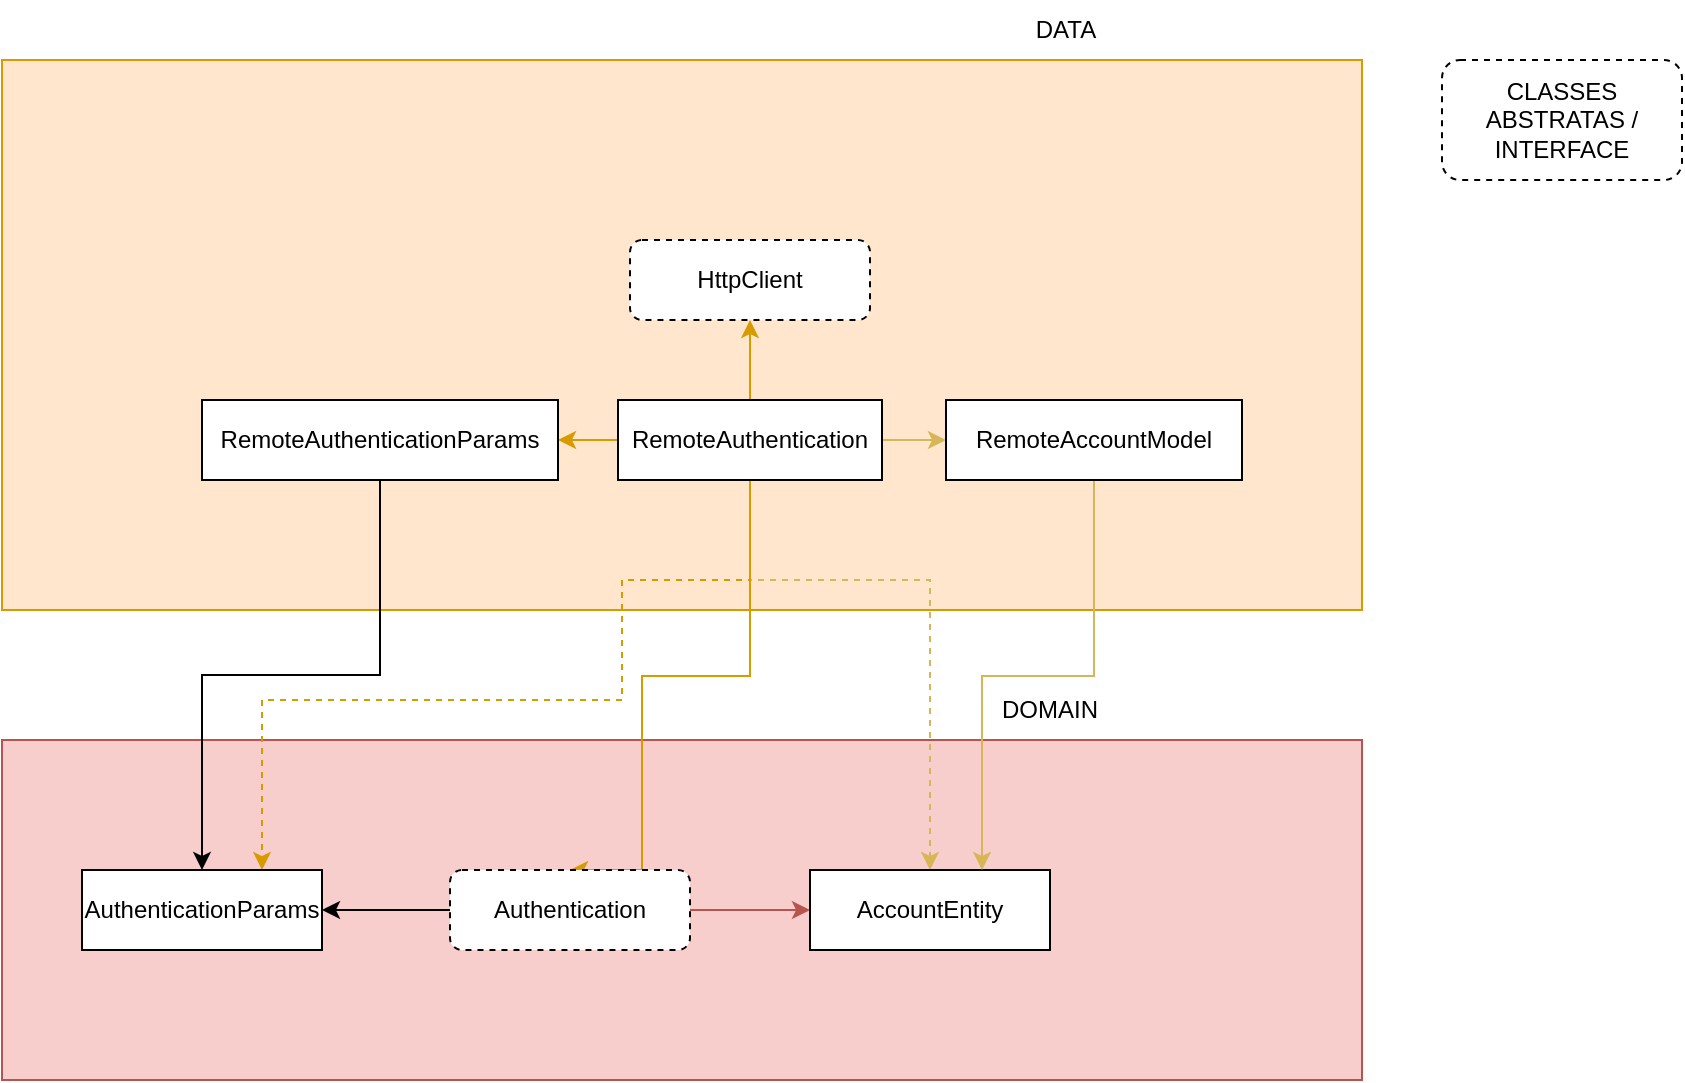 <mxfile version="18.0.2" type="github">
  <diagram id="zCdDrIKVRh4dRpCNj2sq" name="Page-1">
    <mxGraphModel dx="1160" dy="2136" grid="1" gridSize="10" guides="1" tooltips="1" connect="1" arrows="1" fold="1" page="1" pageScale="1" pageWidth="827" pageHeight="1169" math="0" shadow="0">
      <root>
        <mxCell id="0" />
        <mxCell id="1" parent="0" />
        <mxCell id="k410SBfA1glO5u--8TDk-7" value="" style="rounded=0;whiteSpace=wrap;html=1;fillColor=#f8cecc;strokeColor=#b85450;" parent="1" vertex="1">
          <mxGeometry x="40" y="270" width="680" height="170" as="geometry" />
        </mxCell>
        <mxCell id="k410SBfA1glO5u--8TDk-3" value="" style="rounded=0;whiteSpace=wrap;html=1;fillColor=#ffe6cc;strokeColor=#d79b00;" parent="1" vertex="1">
          <mxGeometry x="40" y="-70" width="680" height="275" as="geometry" />
        </mxCell>
        <mxCell id="k410SBfA1glO5u--8TDk-12" style="edgeStyle=orthogonalEdgeStyle;rounded=0;orthogonalLoop=1;jettySize=auto;html=1;exitX=0.5;exitY=1;exitDx=0;exitDy=0;entryX=0.5;entryY=0;entryDx=0;entryDy=0;fillColor=#ffe6cc;strokeColor=#d79b00;" parent="1" source="k410SBfA1glO5u--8TDk-1" target="k410SBfA1glO5u--8TDk-9" edge="1">
          <mxGeometry relative="1" as="geometry">
            <Array as="points">
              <mxPoint x="414" y="238" />
              <mxPoint x="360" y="238" />
              <mxPoint x="360" y="335" />
            </Array>
          </mxGeometry>
        </mxCell>
        <mxCell id="k410SBfA1glO5u--8TDk-13" style="edgeStyle=orthogonalEdgeStyle;rounded=0;orthogonalLoop=1;jettySize=auto;html=1;fillColor=#fff2cc;strokeColor=#d6b656;dashed=1;" parent="1" source="k410SBfA1glO5u--8TDk-1" target="k410SBfA1glO5u--8TDk-11" edge="1">
          <mxGeometry relative="1" as="geometry">
            <Array as="points">
              <mxPoint x="414" y="190" />
              <mxPoint x="504" y="190" />
            </Array>
          </mxGeometry>
        </mxCell>
        <mxCell id="k410SBfA1glO5u--8TDk-15" style="edgeStyle=orthogonalEdgeStyle;rounded=0;orthogonalLoop=1;jettySize=auto;html=1;entryX=0.5;entryY=1;entryDx=0;entryDy=0;fillColor=#ffe6cc;strokeColor=#d79b00;" parent="1" source="k410SBfA1glO5u--8TDk-1" target="k410SBfA1glO5u--8TDk-14" edge="1">
          <mxGeometry relative="1" as="geometry" />
        </mxCell>
        <mxCell id="n0p4nWnZGmXTk2F-oxNU-4" value="" style="edgeStyle=orthogonalEdgeStyle;rounded=0;orthogonalLoop=1;jettySize=auto;html=1;fillColor=#ffe6cc;strokeColor=#d79b00;" edge="1" parent="1" source="k410SBfA1glO5u--8TDk-1" target="n0p4nWnZGmXTk2F-oxNU-3">
          <mxGeometry relative="1" as="geometry" />
        </mxCell>
        <mxCell id="n0p4nWnZGmXTk2F-oxNU-5" value="" style="edgeStyle=orthogonalEdgeStyle;rounded=0;orthogonalLoop=1;jettySize=auto;html=1;fillColor=#fff2cc;strokeColor=#d6b656;" edge="1" parent="1" source="k410SBfA1glO5u--8TDk-1" target="n0p4nWnZGmXTk2F-oxNU-1">
          <mxGeometry relative="1" as="geometry" />
        </mxCell>
        <mxCell id="n0p4nWnZGmXTk2F-oxNU-9" style="edgeStyle=orthogonalEdgeStyle;rounded=0;orthogonalLoop=1;jettySize=auto;html=1;entryX=0.75;entryY=0;entryDx=0;entryDy=0;exitX=0.5;exitY=1;exitDx=0;exitDy=0;fillColor=#ffe6cc;strokeColor=#d79b00;dashed=1;" edge="1" parent="1" source="k410SBfA1glO5u--8TDk-1" target="n0p4nWnZGmXTk2F-oxNU-6">
          <mxGeometry relative="1" as="geometry">
            <mxPoint x="420" y="150" as="sourcePoint" />
            <Array as="points">
              <mxPoint x="414" y="190" />
              <mxPoint x="350" y="190" />
              <mxPoint x="350" y="250" />
              <mxPoint x="170" y="250" />
            </Array>
          </mxGeometry>
        </mxCell>
        <mxCell id="k410SBfA1glO5u--8TDk-1" value="RemoteAuthentication" style="rounded=0;whiteSpace=wrap;html=1;" parent="1" vertex="1">
          <mxGeometry x="348" y="100" width="132" height="40" as="geometry" />
        </mxCell>
        <mxCell id="k410SBfA1glO5u--8TDk-2" value="CLASSES&lt;br&gt;ABSTRATAS / INTERFACE" style="rounded=1;whiteSpace=wrap;html=1;dashed=1;" parent="1" vertex="1">
          <mxGeometry x="760" y="-70" width="120" height="60" as="geometry" />
        </mxCell>
        <mxCell id="k410SBfA1glO5u--8TDk-4" value="DATA" style="text;html=1;strokeColor=none;fillColor=none;align=center;verticalAlign=middle;whiteSpace=wrap;rounded=0;" parent="1" vertex="1">
          <mxGeometry x="550" y="-100" width="44" height="30" as="geometry" />
        </mxCell>
        <mxCell id="k410SBfA1glO5u--8TDk-8" style="edgeStyle=orthogonalEdgeStyle;rounded=0;orthogonalLoop=1;jettySize=auto;html=1;fillColor=#f8cecc;strokeColor=#b85450;" parent="1" source="k410SBfA1glO5u--8TDk-9" target="k410SBfA1glO5u--8TDk-11" edge="1">
          <mxGeometry relative="1" as="geometry" />
        </mxCell>
        <mxCell id="n0p4nWnZGmXTk2F-oxNU-7" value="" style="edgeStyle=orthogonalEdgeStyle;rounded=0;orthogonalLoop=1;jettySize=auto;html=1;" edge="1" parent="1" source="k410SBfA1glO5u--8TDk-9" target="n0p4nWnZGmXTk2F-oxNU-6">
          <mxGeometry relative="1" as="geometry" />
        </mxCell>
        <mxCell id="k410SBfA1glO5u--8TDk-9" value="Authentication" style="rounded=1;whiteSpace=wrap;html=1;dashed=1;" parent="1" vertex="1">
          <mxGeometry x="264" y="335" width="120" height="40" as="geometry" />
        </mxCell>
        <mxCell id="k410SBfA1glO5u--8TDk-10" value="DOMAIN" style="text;html=1;strokeColor=none;fillColor=none;align=center;verticalAlign=middle;whiteSpace=wrap;rounded=0;" parent="1" vertex="1">
          <mxGeometry x="534" y="240" width="60" height="30" as="geometry" />
        </mxCell>
        <mxCell id="k410SBfA1glO5u--8TDk-11" value="AccountEntity" style="rounded=0;whiteSpace=wrap;html=1;" parent="1" vertex="1">
          <mxGeometry x="444" y="335" width="120" height="40" as="geometry" />
        </mxCell>
        <mxCell id="k410SBfA1glO5u--8TDk-14" value="HttpClient" style="rounded=1;whiteSpace=wrap;html=1;dashed=1;" parent="1" vertex="1">
          <mxGeometry x="354" y="20" width="120" height="40" as="geometry" />
        </mxCell>
        <mxCell id="n0p4nWnZGmXTk2F-oxNU-11" style="edgeStyle=orthogonalEdgeStyle;rounded=0;orthogonalLoop=1;jettySize=auto;html=1;fillColor=#fff2cc;strokeColor=#d6b656;" edge="1" parent="1" source="n0p4nWnZGmXTk2F-oxNU-1">
          <mxGeometry relative="1" as="geometry">
            <mxPoint x="530" y="335" as="targetPoint" />
            <Array as="points">
              <mxPoint x="586" y="238" />
              <mxPoint x="530" y="238" />
              <mxPoint x="530" y="335" />
            </Array>
          </mxGeometry>
        </mxCell>
        <mxCell id="n0p4nWnZGmXTk2F-oxNU-1" value="RemoteAccountModel" style="rounded=0;whiteSpace=wrap;html=1;" vertex="1" parent="1">
          <mxGeometry x="512" y="100" width="148" height="40" as="geometry" />
        </mxCell>
        <mxCell id="n0p4nWnZGmXTk2F-oxNU-8" style="edgeStyle=orthogonalEdgeStyle;rounded=0;orthogonalLoop=1;jettySize=auto;html=1;" edge="1" parent="1" source="n0p4nWnZGmXTk2F-oxNU-3" target="n0p4nWnZGmXTk2F-oxNU-6">
          <mxGeometry relative="1" as="geometry" />
        </mxCell>
        <mxCell id="n0p4nWnZGmXTk2F-oxNU-3" value="RemoteAuthenticationParams" style="rounded=0;whiteSpace=wrap;html=1;" vertex="1" parent="1">
          <mxGeometry x="140" y="100" width="178" height="40" as="geometry" />
        </mxCell>
        <mxCell id="n0p4nWnZGmXTk2F-oxNU-6" value="AuthenticationParams" style="rounded=0;whiteSpace=wrap;html=1;" vertex="1" parent="1">
          <mxGeometry x="80" y="335" width="120" height="40" as="geometry" />
        </mxCell>
      </root>
    </mxGraphModel>
  </diagram>
</mxfile>
